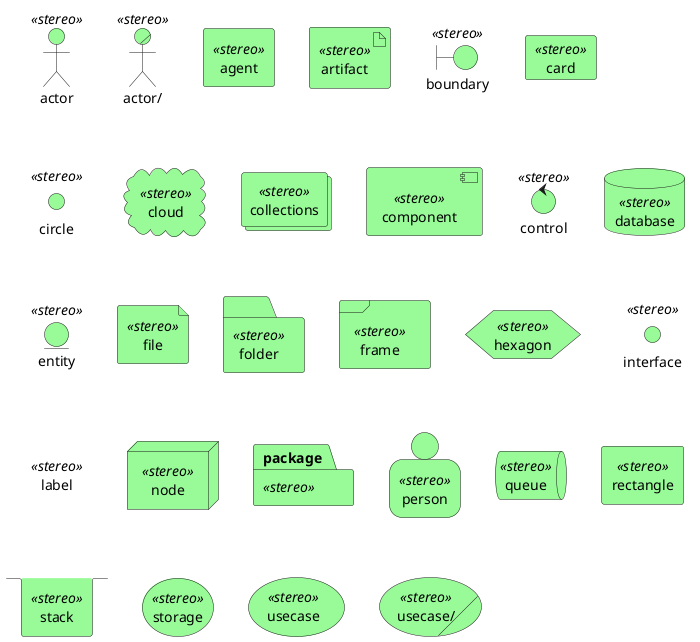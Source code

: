 @startuml 1sterotype-with-style-on-all-element
<style>
.stereo {
  BackgroundColor palegreen
}
</style>
actor actor << stereo >>
actor/ "actor/" << stereo >>
agent agent << stereo >>
artifact artifact << stereo >>
boundary boundary << stereo >>
card card << stereo >>
circle circle << stereo >>
cloud cloud << stereo >>
collections collections << stereo >>
component component << stereo >>
control control << stereo >>
database database << stereo >>
entity entity << stereo >>
file file << stereo >>
folder folder << stereo >>
frame frame << stereo >>
hexagon hexagon << stereo >>
interface interface << stereo >>
label label << stereo >>
node node << stereo >>
package package << stereo >>
person person << stereo >>
queue queue << stereo >>
rectangle rectangle << stereo >>
stack stack << stereo >>
storage storage << stereo >>
usecase usecase << stereo >>
usecase/ "usecase/" << stereo >>
@enduml